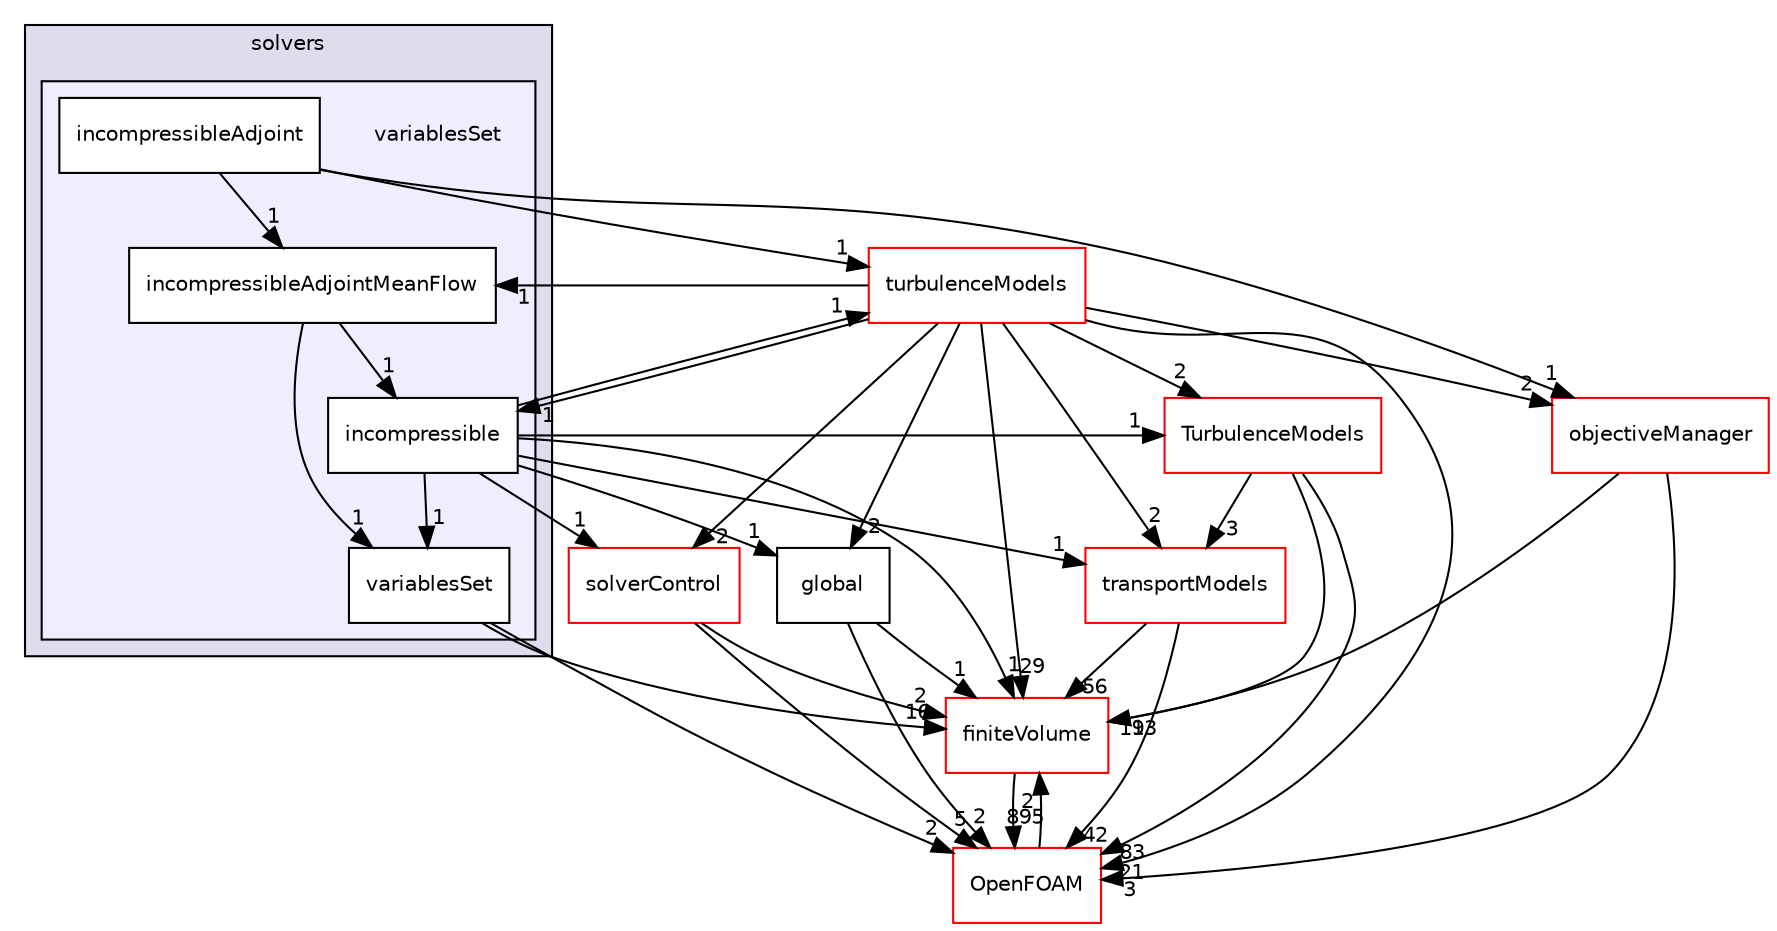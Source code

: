 digraph "src/optimisation/adjointOptimisation/adjoint/solvers/variablesSet" {
  bgcolor=transparent;
  compound=true
  node [ fontsize="10", fontname="Helvetica"];
  edge [ labelfontsize="10", labelfontname="Helvetica"];
  subgraph clusterdir_f1ea2e00111d8324be054b4e32e6ee53 {
    graph [ bgcolor="#ddddee", pencolor="black", label="solvers" fontname="Helvetica", fontsize="10", URL="dir_f1ea2e00111d8324be054b4e32e6ee53.html"]
  subgraph clusterdir_195a59111b2a8c42961aaea2cfc6eba5 {
    graph [ bgcolor="#eeeeff", pencolor="black", label="" URL="dir_195a59111b2a8c42961aaea2cfc6eba5.html"];
    dir_195a59111b2a8c42961aaea2cfc6eba5 [shape=plaintext label="variablesSet"];
    dir_12a6cf54c3d32a22cc6b842c828be1c7 [shape=box label="incompressible" color="black" fillcolor="white" style="filled" URL="dir_12a6cf54c3d32a22cc6b842c828be1c7.html"];
    dir_e2241b03490493ecaa967e2e5eb2c1e3 [shape=box label="incompressibleAdjoint" color="black" fillcolor="white" style="filled" URL="dir_e2241b03490493ecaa967e2e5eb2c1e3.html"];
    dir_05da12cfb9efea30175204851b3619f8 [shape=box label="incompressibleAdjointMeanFlow" color="black" fillcolor="white" style="filled" URL="dir_05da12cfb9efea30175204851b3619f8.html"];
    dir_af23b64afe41f227ffda07f3bd24be60 [shape=box label="variablesSet" color="black" fillcolor="white" style="filled" URL="dir_af23b64afe41f227ffda07f3bd24be60.html"];
  }
  }
  dir_9bd15774b555cf7259a6fa18f99fe99b [shape=box label="finiteVolume" color="red" URL="dir_9bd15774b555cf7259a6fa18f99fe99b.html"];
  dir_df4d411816fa2103c27e0f87f824bd4d [shape=box label="objectiveManager" color="red" URL="dir_df4d411816fa2103c27e0f87f824bd4d.html"];
  dir_1eda626aeac0f0ad2848c36acaa5d501 [shape=box label="TurbulenceModels" color="red" URL="dir_1eda626aeac0f0ad2848c36acaa5d501.html"];
  dir_65c5a1cbdce3964d4a2bd5a2c0168e6b [shape=box label="turbulenceModels" color="red" URL="dir_65c5a1cbdce3964d4a2bd5a2c0168e6b.html"];
  dir_54e2bdabc2921f49c73b33c8cf47c961 [shape=box label="solverControl" color="red" URL="dir_54e2bdabc2921f49c73b33c8cf47c961.html"];
  dir_c5473ff19b20e6ec4dfe5c310b3778a8 [shape=box label="OpenFOAM" color="red" URL="dir_c5473ff19b20e6ec4dfe5c310b3778a8.html"];
  dir_9415e59289a6feeb24164dafa70a594f [shape=box label="transportModels" color="red" URL="dir_9415e59289a6feeb24164dafa70a594f.html"];
  dir_dd56dc4c5f6c51768e20e60d3fce2a94 [shape=box label="global" URL="dir_dd56dc4c5f6c51768e20e60d3fce2a94.html"];
  dir_9bd15774b555cf7259a6fa18f99fe99b->dir_c5473ff19b20e6ec4dfe5c310b3778a8 [headlabel="895", labeldistance=1.5 headhref="dir_000814_002151.html"];
  dir_05da12cfb9efea30175204851b3619f8->dir_af23b64afe41f227ffda07f3bd24be60 [headlabel="1", labeldistance=1.5 headhref="dir_002918_002919.html"];
  dir_05da12cfb9efea30175204851b3619f8->dir_12a6cf54c3d32a22cc6b842c828be1c7 [headlabel="1", labeldistance=1.5 headhref="dir_002918_002916.html"];
  dir_df4d411816fa2103c27e0f87f824bd4d->dir_9bd15774b555cf7259a6fa18f99fe99b [headlabel="1", labeldistance=1.5 headhref="dir_002822_000814.html"];
  dir_df4d411816fa2103c27e0f87f824bd4d->dir_c5473ff19b20e6ec4dfe5c310b3778a8 [headlabel="3", labeldistance=1.5 headhref="dir_002822_002151.html"];
  dir_1eda626aeac0f0ad2848c36acaa5d501->dir_9bd15774b555cf7259a6fa18f99fe99b [headlabel="193", labeldistance=1.5 headhref="dir_002933_000814.html"];
  dir_1eda626aeac0f0ad2848c36acaa5d501->dir_c5473ff19b20e6ec4dfe5c310b3778a8 [headlabel="83", labeldistance=1.5 headhref="dir_002933_002151.html"];
  dir_1eda626aeac0f0ad2848c36acaa5d501->dir_9415e59289a6feeb24164dafa70a594f [headlabel="3", labeldistance=1.5 headhref="dir_002933_000855.html"];
  dir_65c5a1cbdce3964d4a2bd5a2c0168e6b->dir_9bd15774b555cf7259a6fa18f99fe99b [headlabel="29", labeldistance=1.5 headhref="dir_000532_000814.html"];
  dir_65c5a1cbdce3964d4a2bd5a2c0168e6b->dir_05da12cfb9efea30175204851b3619f8 [headlabel="1", labeldistance=1.5 headhref="dir_000532_002918.html"];
  dir_65c5a1cbdce3964d4a2bd5a2c0168e6b->dir_df4d411816fa2103c27e0f87f824bd4d [headlabel="2", labeldistance=1.5 headhref="dir_000532_002822.html"];
  dir_65c5a1cbdce3964d4a2bd5a2c0168e6b->dir_1eda626aeac0f0ad2848c36acaa5d501 [headlabel="2", labeldistance=1.5 headhref="dir_000532_002933.html"];
  dir_65c5a1cbdce3964d4a2bd5a2c0168e6b->dir_54e2bdabc2921f49c73b33c8cf47c961 [headlabel="2", labeldistance=1.5 headhref="dir_000532_002909.html"];
  dir_65c5a1cbdce3964d4a2bd5a2c0168e6b->dir_c5473ff19b20e6ec4dfe5c310b3778a8 [headlabel="21", labeldistance=1.5 headhref="dir_000532_002151.html"];
  dir_65c5a1cbdce3964d4a2bd5a2c0168e6b->dir_9415e59289a6feeb24164dafa70a594f [headlabel="2", labeldistance=1.5 headhref="dir_000532_000855.html"];
  dir_65c5a1cbdce3964d4a2bd5a2c0168e6b->dir_dd56dc4c5f6c51768e20e60d3fce2a94 [headlabel="2", labeldistance=1.5 headhref="dir_000532_002819.html"];
  dir_65c5a1cbdce3964d4a2bd5a2c0168e6b->dir_12a6cf54c3d32a22cc6b842c828be1c7 [headlabel="1", labeldistance=1.5 headhref="dir_000532_002916.html"];
  dir_af23b64afe41f227ffda07f3bd24be60->dir_9bd15774b555cf7259a6fa18f99fe99b [headlabel="16", labeldistance=1.5 headhref="dir_002919_000814.html"];
  dir_af23b64afe41f227ffda07f3bd24be60->dir_c5473ff19b20e6ec4dfe5c310b3778a8 [headlabel="2", labeldistance=1.5 headhref="dir_002919_002151.html"];
  dir_54e2bdabc2921f49c73b33c8cf47c961->dir_9bd15774b555cf7259a6fa18f99fe99b [headlabel="2", labeldistance=1.5 headhref="dir_002909_000814.html"];
  dir_54e2bdabc2921f49c73b33c8cf47c961->dir_c5473ff19b20e6ec4dfe5c310b3778a8 [headlabel="5", labeldistance=1.5 headhref="dir_002909_002151.html"];
  dir_c5473ff19b20e6ec4dfe5c310b3778a8->dir_9bd15774b555cf7259a6fa18f99fe99b [headlabel="2", labeldistance=1.5 headhref="dir_002151_000814.html"];
  dir_9415e59289a6feeb24164dafa70a594f->dir_9bd15774b555cf7259a6fa18f99fe99b [headlabel="56", labeldistance=1.5 headhref="dir_000855_000814.html"];
  dir_9415e59289a6feeb24164dafa70a594f->dir_c5473ff19b20e6ec4dfe5c310b3778a8 [headlabel="42", labeldistance=1.5 headhref="dir_000855_002151.html"];
  dir_e2241b03490493ecaa967e2e5eb2c1e3->dir_05da12cfb9efea30175204851b3619f8 [headlabel="1", labeldistance=1.5 headhref="dir_002917_002918.html"];
  dir_e2241b03490493ecaa967e2e5eb2c1e3->dir_df4d411816fa2103c27e0f87f824bd4d [headlabel="1", labeldistance=1.5 headhref="dir_002917_002822.html"];
  dir_e2241b03490493ecaa967e2e5eb2c1e3->dir_65c5a1cbdce3964d4a2bd5a2c0168e6b [headlabel="1", labeldistance=1.5 headhref="dir_002917_000532.html"];
  dir_dd56dc4c5f6c51768e20e60d3fce2a94->dir_9bd15774b555cf7259a6fa18f99fe99b [headlabel="1", labeldistance=1.5 headhref="dir_002819_000814.html"];
  dir_dd56dc4c5f6c51768e20e60d3fce2a94->dir_c5473ff19b20e6ec4dfe5c310b3778a8 [headlabel="2", labeldistance=1.5 headhref="dir_002819_002151.html"];
  dir_12a6cf54c3d32a22cc6b842c828be1c7->dir_9bd15774b555cf7259a6fa18f99fe99b [headlabel="1", labeldistance=1.5 headhref="dir_002916_000814.html"];
  dir_12a6cf54c3d32a22cc6b842c828be1c7->dir_1eda626aeac0f0ad2848c36acaa5d501 [headlabel="1", labeldistance=1.5 headhref="dir_002916_002933.html"];
  dir_12a6cf54c3d32a22cc6b842c828be1c7->dir_65c5a1cbdce3964d4a2bd5a2c0168e6b [headlabel="1", labeldistance=1.5 headhref="dir_002916_000532.html"];
  dir_12a6cf54c3d32a22cc6b842c828be1c7->dir_af23b64afe41f227ffda07f3bd24be60 [headlabel="1", labeldistance=1.5 headhref="dir_002916_002919.html"];
  dir_12a6cf54c3d32a22cc6b842c828be1c7->dir_54e2bdabc2921f49c73b33c8cf47c961 [headlabel="1", labeldistance=1.5 headhref="dir_002916_002909.html"];
  dir_12a6cf54c3d32a22cc6b842c828be1c7->dir_9415e59289a6feeb24164dafa70a594f [headlabel="1", labeldistance=1.5 headhref="dir_002916_000855.html"];
  dir_12a6cf54c3d32a22cc6b842c828be1c7->dir_dd56dc4c5f6c51768e20e60d3fce2a94 [headlabel="1", labeldistance=1.5 headhref="dir_002916_002819.html"];
}
